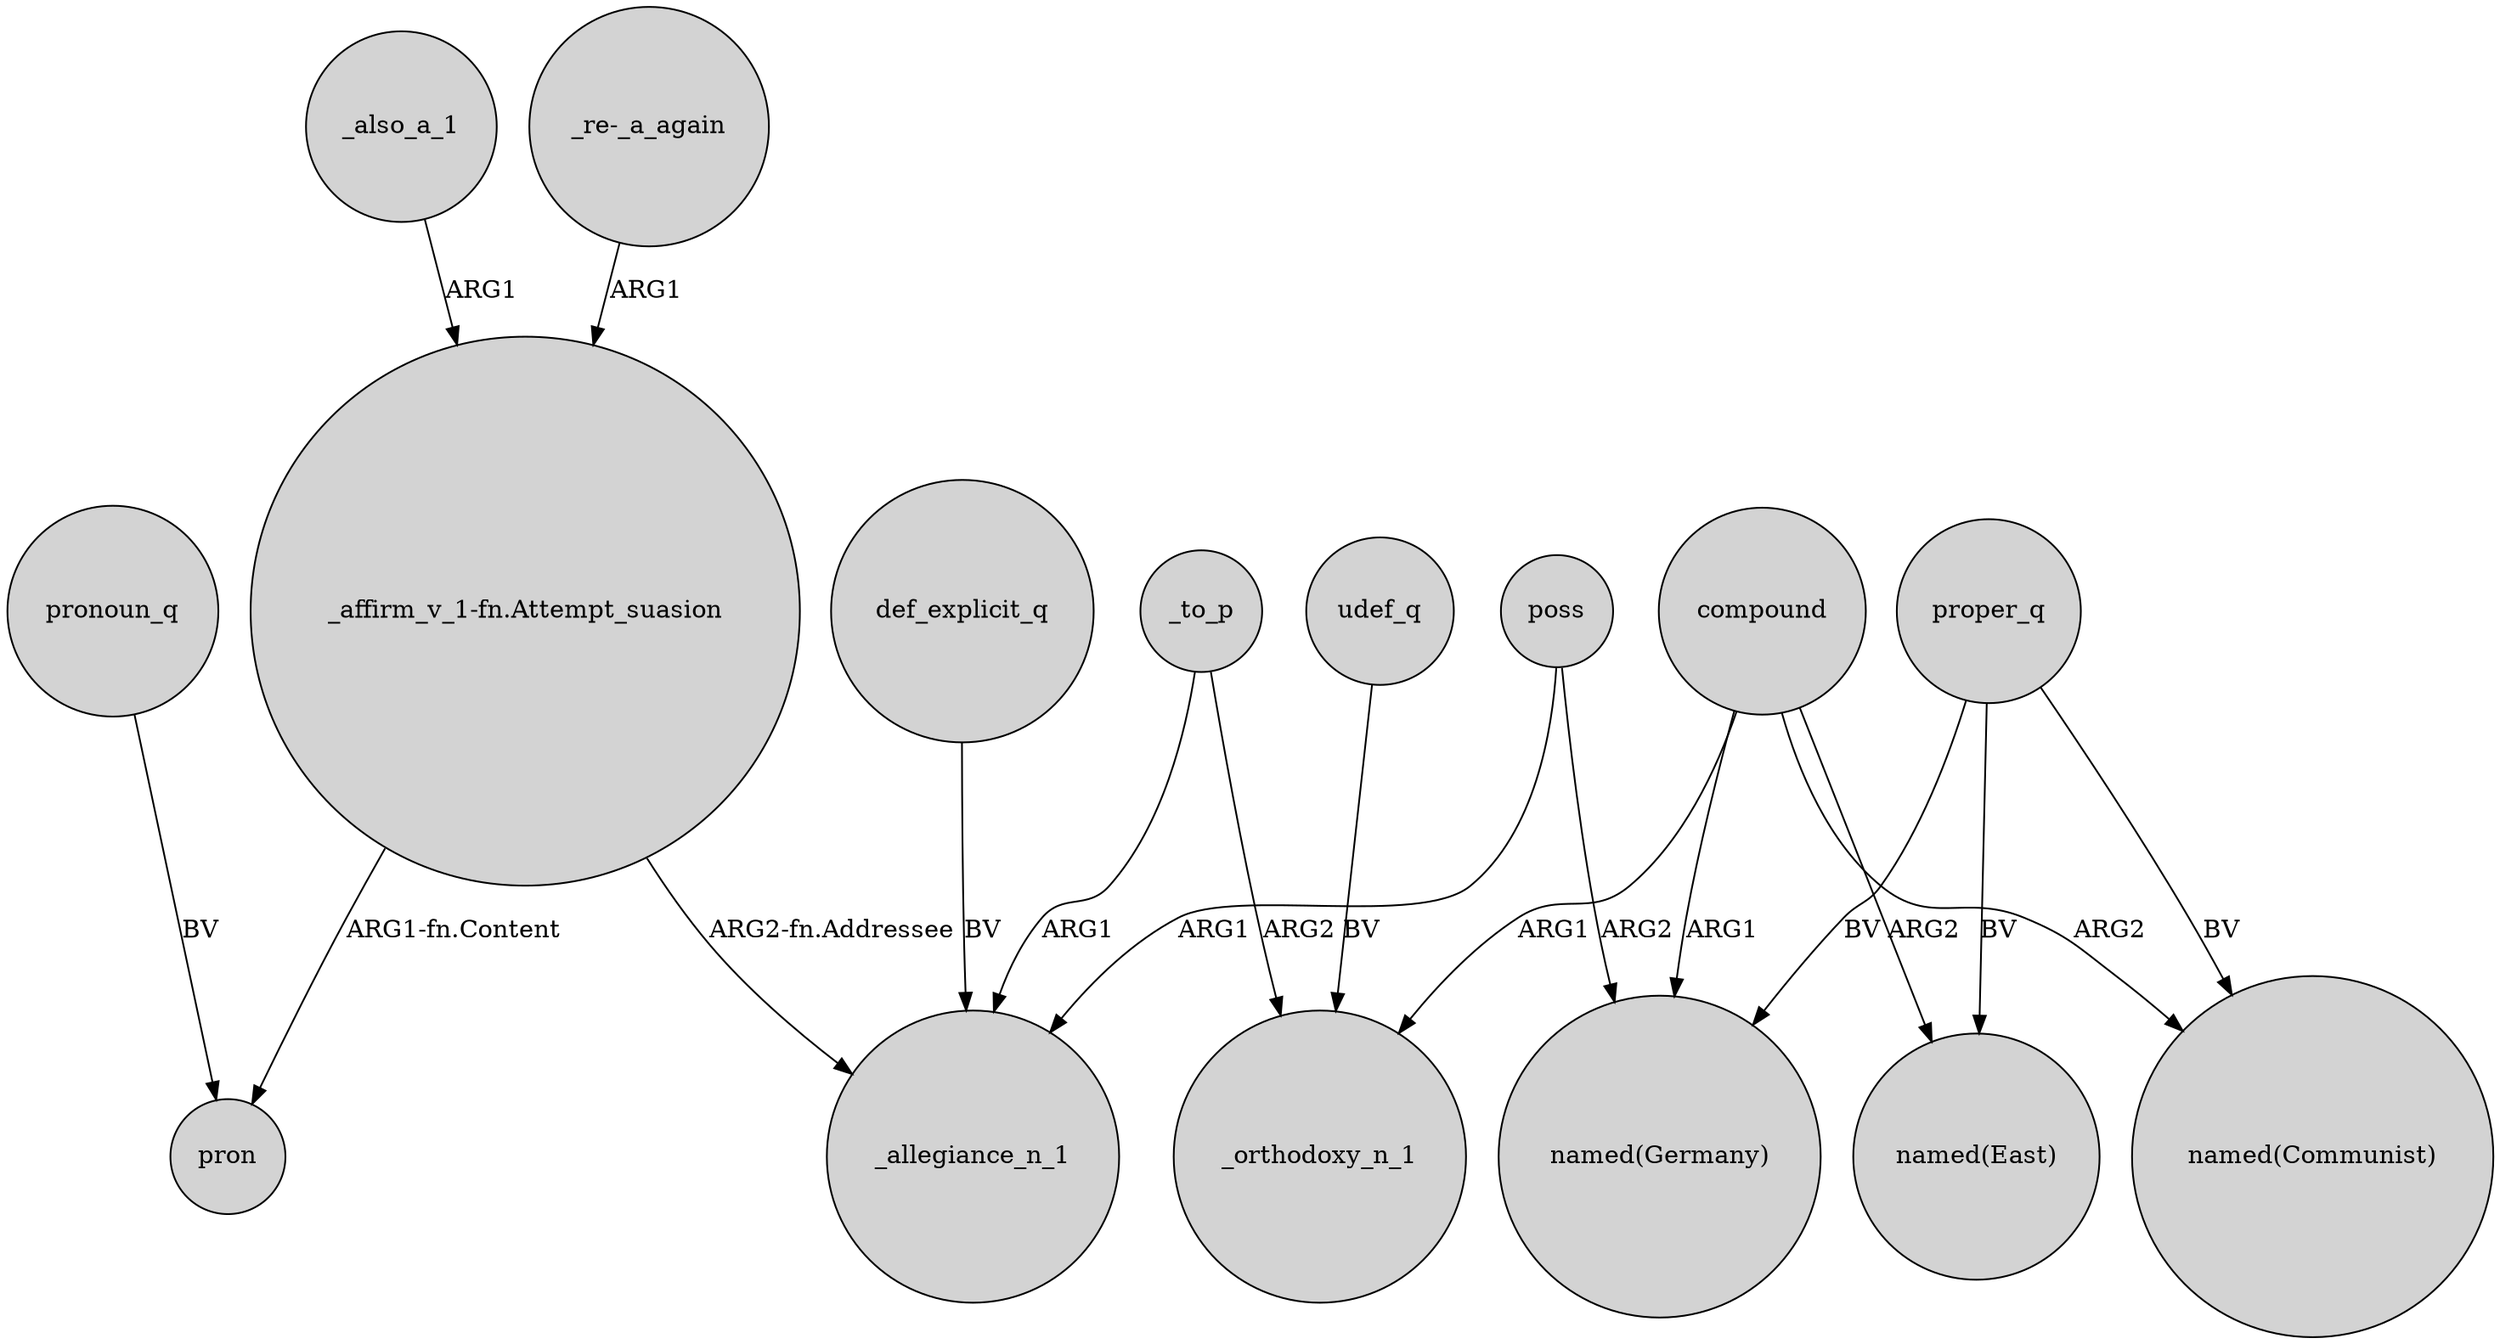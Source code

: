 digraph {
	node [shape=circle style=filled]
	_also_a_1 -> "_affirm_v_1-fn.Attempt_suasion" [label=ARG1]
	compound -> "named(Communist)" [label=ARG2]
	compound -> "named(Germany)" [label=ARG1]
	proper_q -> "named(Communist)" [label=BV]
	poss -> _allegiance_n_1 [label=ARG1]
	_to_p -> _allegiance_n_1 [label=ARG1]
	poss -> "named(Germany)" [label=ARG2]
	udef_q -> _orthodoxy_n_1 [label=BV]
	compound -> "named(East)" [label=ARG2]
	proper_q -> "named(East)" [label=BV]
	_to_p -> _orthodoxy_n_1 [label=ARG2]
	"_re-_a_again" -> "_affirm_v_1-fn.Attempt_suasion" [label=ARG1]
	"_affirm_v_1-fn.Attempt_suasion" -> pron [label="ARG1-fn.Content"]
	compound -> _orthodoxy_n_1 [label=ARG1]
	pronoun_q -> pron [label=BV]
	"_affirm_v_1-fn.Attempt_suasion" -> _allegiance_n_1 [label="ARG2-fn.Addressee"]
	def_explicit_q -> _allegiance_n_1 [label=BV]
	proper_q -> "named(Germany)" [label=BV]
}
